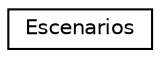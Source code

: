 digraph "Graphical Class Hierarchy"
{
 // INTERACTIVE_SVG=YES
 // LATEX_PDF_SIZE
  edge [fontname="Helvetica",fontsize="10",labelfontname="Helvetica",labelfontsize="10"];
  node [fontname="Helvetica",fontsize="10",shape=record];
  rankdir="LR";
  Node0 [label="Escenarios",height=0.2,width=0.4,color="black", fillcolor="white", style="filled",URL="$classEscenarios.html",tooltip=" "];
}
